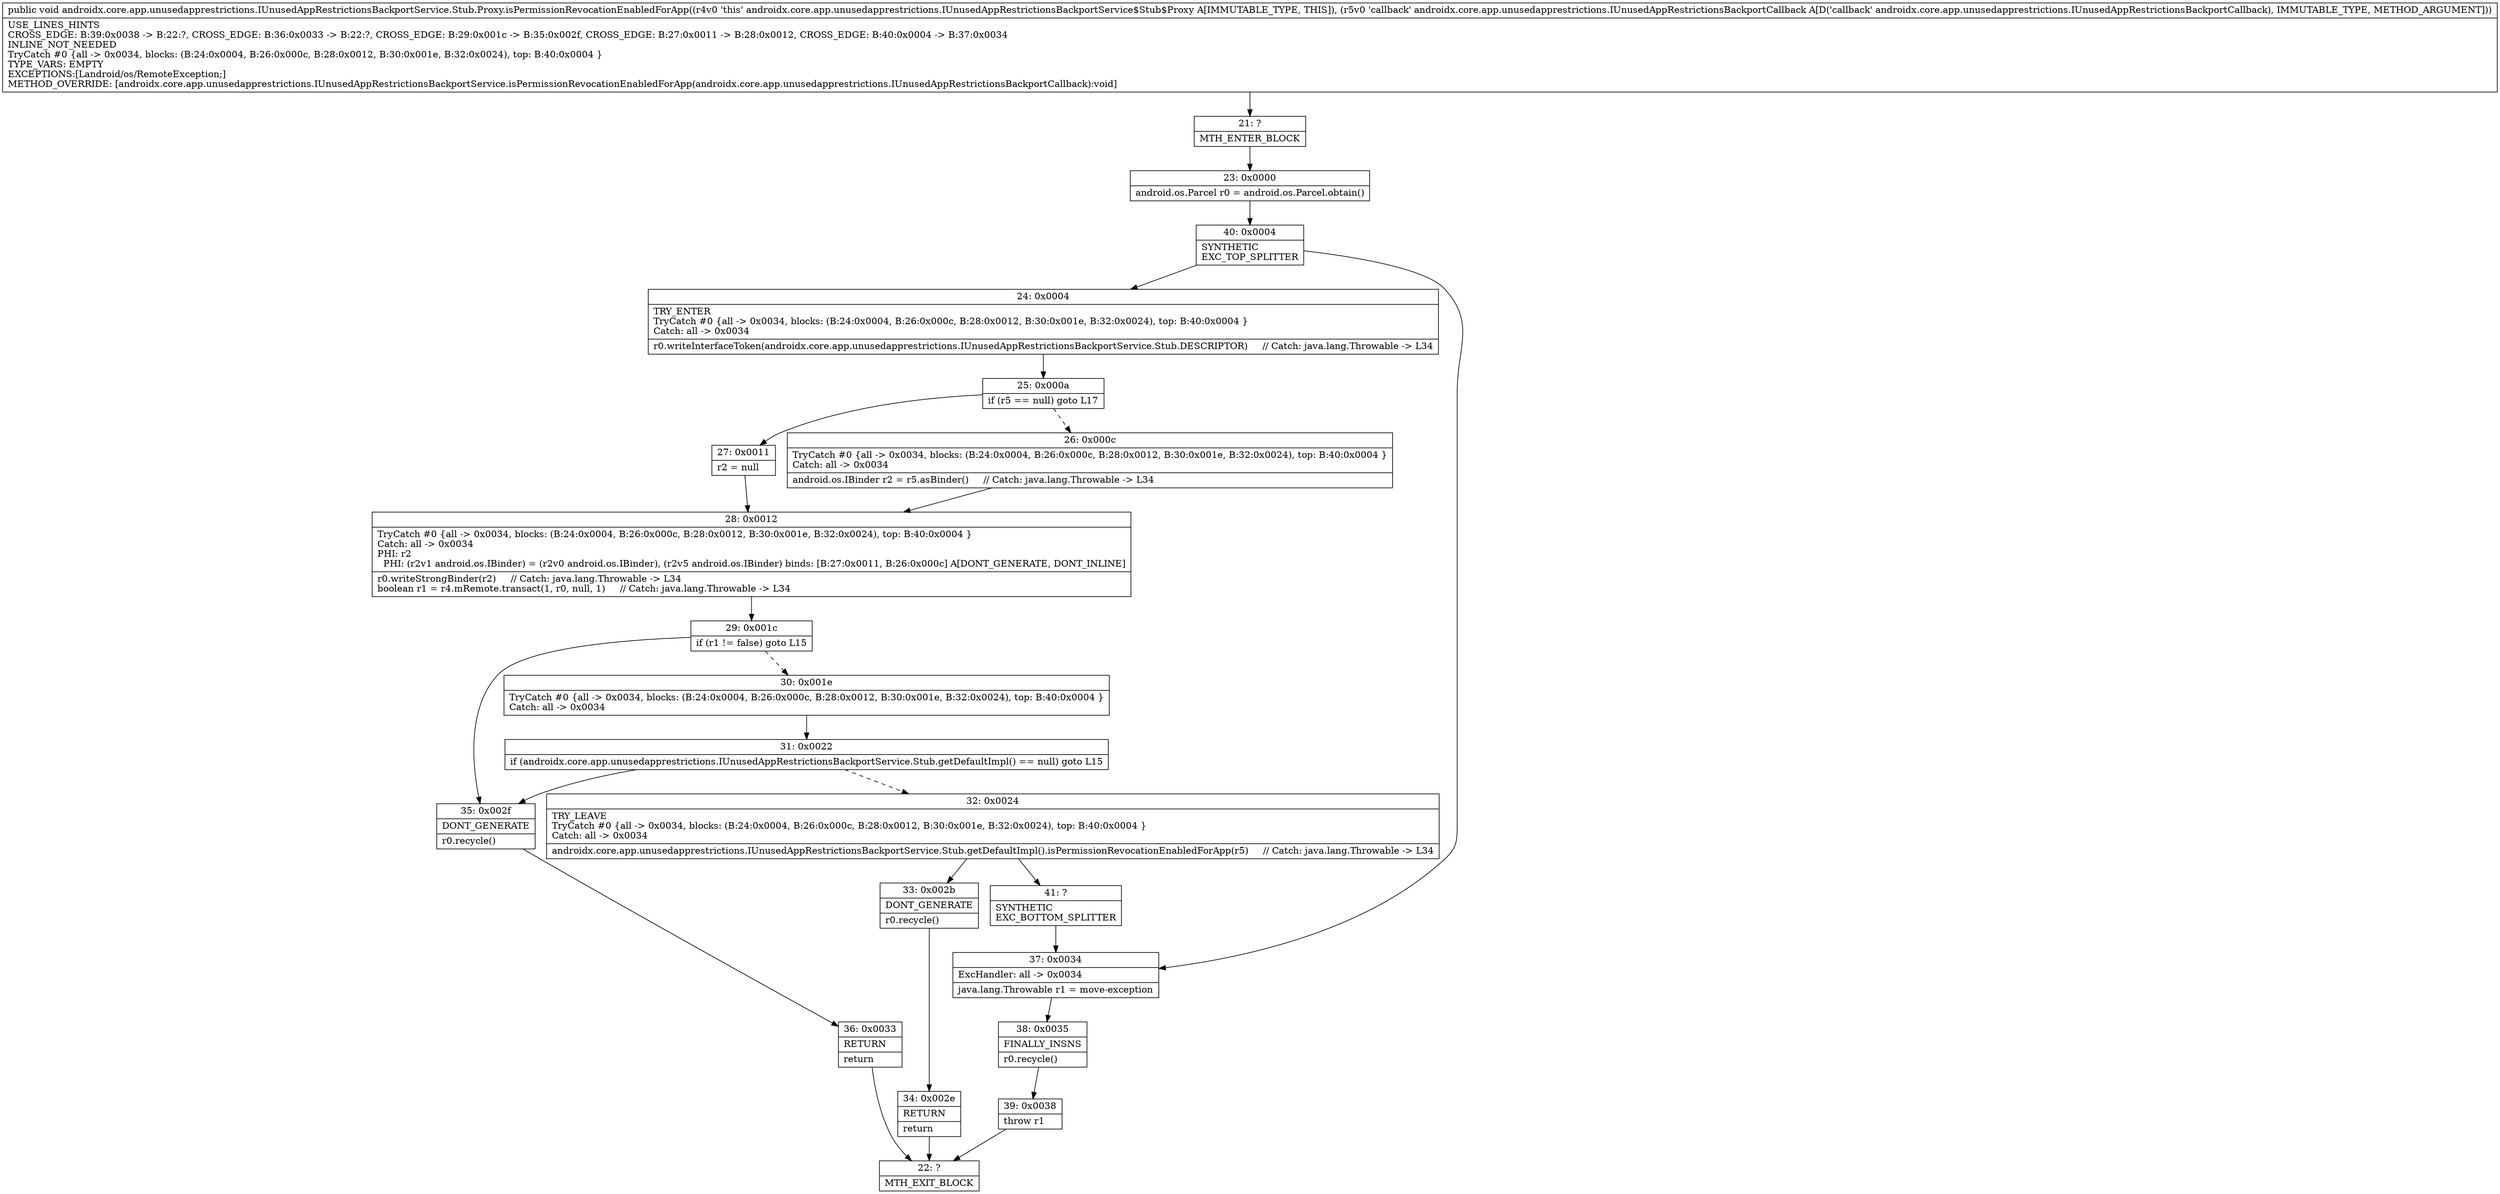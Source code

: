 digraph "CFG forandroidx.core.app.unusedapprestrictions.IUnusedAppRestrictionsBackportService.Stub.Proxy.isPermissionRevocationEnabledForApp(Landroidx\/core\/app\/unusedapprestrictions\/IUnusedAppRestrictionsBackportCallback;)V" {
Node_21 [shape=record,label="{21\:\ ?|MTH_ENTER_BLOCK\l}"];
Node_23 [shape=record,label="{23\:\ 0x0000|android.os.Parcel r0 = android.os.Parcel.obtain()\l}"];
Node_40 [shape=record,label="{40\:\ 0x0004|SYNTHETIC\lEXC_TOP_SPLITTER\l}"];
Node_24 [shape=record,label="{24\:\ 0x0004|TRY_ENTER\lTryCatch #0 \{all \-\> 0x0034, blocks: (B:24:0x0004, B:26:0x000c, B:28:0x0012, B:30:0x001e, B:32:0x0024), top: B:40:0x0004 \}\lCatch: all \-\> 0x0034\l|r0.writeInterfaceToken(androidx.core.app.unusedapprestrictions.IUnusedAppRestrictionsBackportService.Stub.DESCRIPTOR)     \/\/ Catch: java.lang.Throwable \-\> L34\l}"];
Node_25 [shape=record,label="{25\:\ 0x000a|if (r5 == null) goto L17\l}"];
Node_26 [shape=record,label="{26\:\ 0x000c|TryCatch #0 \{all \-\> 0x0034, blocks: (B:24:0x0004, B:26:0x000c, B:28:0x0012, B:30:0x001e, B:32:0x0024), top: B:40:0x0004 \}\lCatch: all \-\> 0x0034\l|android.os.IBinder r2 = r5.asBinder()     \/\/ Catch: java.lang.Throwable \-\> L34\l}"];
Node_28 [shape=record,label="{28\:\ 0x0012|TryCatch #0 \{all \-\> 0x0034, blocks: (B:24:0x0004, B:26:0x000c, B:28:0x0012, B:30:0x001e, B:32:0x0024), top: B:40:0x0004 \}\lCatch: all \-\> 0x0034\lPHI: r2 \l  PHI: (r2v1 android.os.IBinder) = (r2v0 android.os.IBinder), (r2v5 android.os.IBinder) binds: [B:27:0x0011, B:26:0x000c] A[DONT_GENERATE, DONT_INLINE]\l|r0.writeStrongBinder(r2)     \/\/ Catch: java.lang.Throwable \-\> L34\lboolean r1 = r4.mRemote.transact(1, r0, null, 1)     \/\/ Catch: java.lang.Throwable \-\> L34\l}"];
Node_29 [shape=record,label="{29\:\ 0x001c|if (r1 != false) goto L15\l}"];
Node_30 [shape=record,label="{30\:\ 0x001e|TryCatch #0 \{all \-\> 0x0034, blocks: (B:24:0x0004, B:26:0x000c, B:28:0x0012, B:30:0x001e, B:32:0x0024), top: B:40:0x0004 \}\lCatch: all \-\> 0x0034\l}"];
Node_31 [shape=record,label="{31\:\ 0x0022|if (androidx.core.app.unusedapprestrictions.IUnusedAppRestrictionsBackportService.Stub.getDefaultImpl() == null) goto L15\l}"];
Node_32 [shape=record,label="{32\:\ 0x0024|TRY_LEAVE\lTryCatch #0 \{all \-\> 0x0034, blocks: (B:24:0x0004, B:26:0x000c, B:28:0x0012, B:30:0x001e, B:32:0x0024), top: B:40:0x0004 \}\lCatch: all \-\> 0x0034\l|androidx.core.app.unusedapprestrictions.IUnusedAppRestrictionsBackportService.Stub.getDefaultImpl().isPermissionRevocationEnabledForApp(r5)     \/\/ Catch: java.lang.Throwable \-\> L34\l}"];
Node_33 [shape=record,label="{33\:\ 0x002b|DONT_GENERATE\l|r0.recycle()\l}"];
Node_34 [shape=record,label="{34\:\ 0x002e|RETURN\l|return\l}"];
Node_22 [shape=record,label="{22\:\ ?|MTH_EXIT_BLOCK\l}"];
Node_41 [shape=record,label="{41\:\ ?|SYNTHETIC\lEXC_BOTTOM_SPLITTER\l}"];
Node_35 [shape=record,label="{35\:\ 0x002f|DONT_GENERATE\l|r0.recycle()\l}"];
Node_36 [shape=record,label="{36\:\ 0x0033|RETURN\l|return\l}"];
Node_27 [shape=record,label="{27\:\ 0x0011|r2 = null\l}"];
Node_37 [shape=record,label="{37\:\ 0x0034|ExcHandler: all \-\> 0x0034\l|java.lang.Throwable r1 = move\-exception\l}"];
Node_38 [shape=record,label="{38\:\ 0x0035|FINALLY_INSNS\l|r0.recycle()\l}"];
Node_39 [shape=record,label="{39\:\ 0x0038|throw r1\l}"];
MethodNode[shape=record,label="{public void androidx.core.app.unusedapprestrictions.IUnusedAppRestrictionsBackportService.Stub.Proxy.isPermissionRevocationEnabledForApp((r4v0 'this' androidx.core.app.unusedapprestrictions.IUnusedAppRestrictionsBackportService$Stub$Proxy A[IMMUTABLE_TYPE, THIS]), (r5v0 'callback' androidx.core.app.unusedapprestrictions.IUnusedAppRestrictionsBackportCallback A[D('callback' androidx.core.app.unusedapprestrictions.IUnusedAppRestrictionsBackportCallback), IMMUTABLE_TYPE, METHOD_ARGUMENT]))  | USE_LINES_HINTS\lCROSS_EDGE: B:39:0x0038 \-\> B:22:?, CROSS_EDGE: B:36:0x0033 \-\> B:22:?, CROSS_EDGE: B:29:0x001c \-\> B:35:0x002f, CROSS_EDGE: B:27:0x0011 \-\> B:28:0x0012, CROSS_EDGE: B:40:0x0004 \-\> B:37:0x0034\lINLINE_NOT_NEEDED\lTryCatch #0 \{all \-\> 0x0034, blocks: (B:24:0x0004, B:26:0x000c, B:28:0x0012, B:30:0x001e, B:32:0x0024), top: B:40:0x0004 \}\lTYPE_VARS: EMPTY\lEXCEPTIONS:[Landroid\/os\/RemoteException;]\lMETHOD_OVERRIDE: [androidx.core.app.unusedapprestrictions.IUnusedAppRestrictionsBackportService.isPermissionRevocationEnabledForApp(androidx.core.app.unusedapprestrictions.IUnusedAppRestrictionsBackportCallback):void]\l}"];
MethodNode -> Node_21;Node_21 -> Node_23;
Node_23 -> Node_40;
Node_40 -> Node_24;
Node_40 -> Node_37;
Node_24 -> Node_25;
Node_25 -> Node_26[style=dashed];
Node_25 -> Node_27;
Node_26 -> Node_28;
Node_28 -> Node_29;
Node_29 -> Node_30[style=dashed];
Node_29 -> Node_35;
Node_30 -> Node_31;
Node_31 -> Node_32[style=dashed];
Node_31 -> Node_35;
Node_32 -> Node_33;
Node_32 -> Node_41;
Node_33 -> Node_34;
Node_34 -> Node_22;
Node_41 -> Node_37;
Node_35 -> Node_36;
Node_36 -> Node_22;
Node_27 -> Node_28;
Node_37 -> Node_38;
Node_38 -> Node_39;
Node_39 -> Node_22;
}


